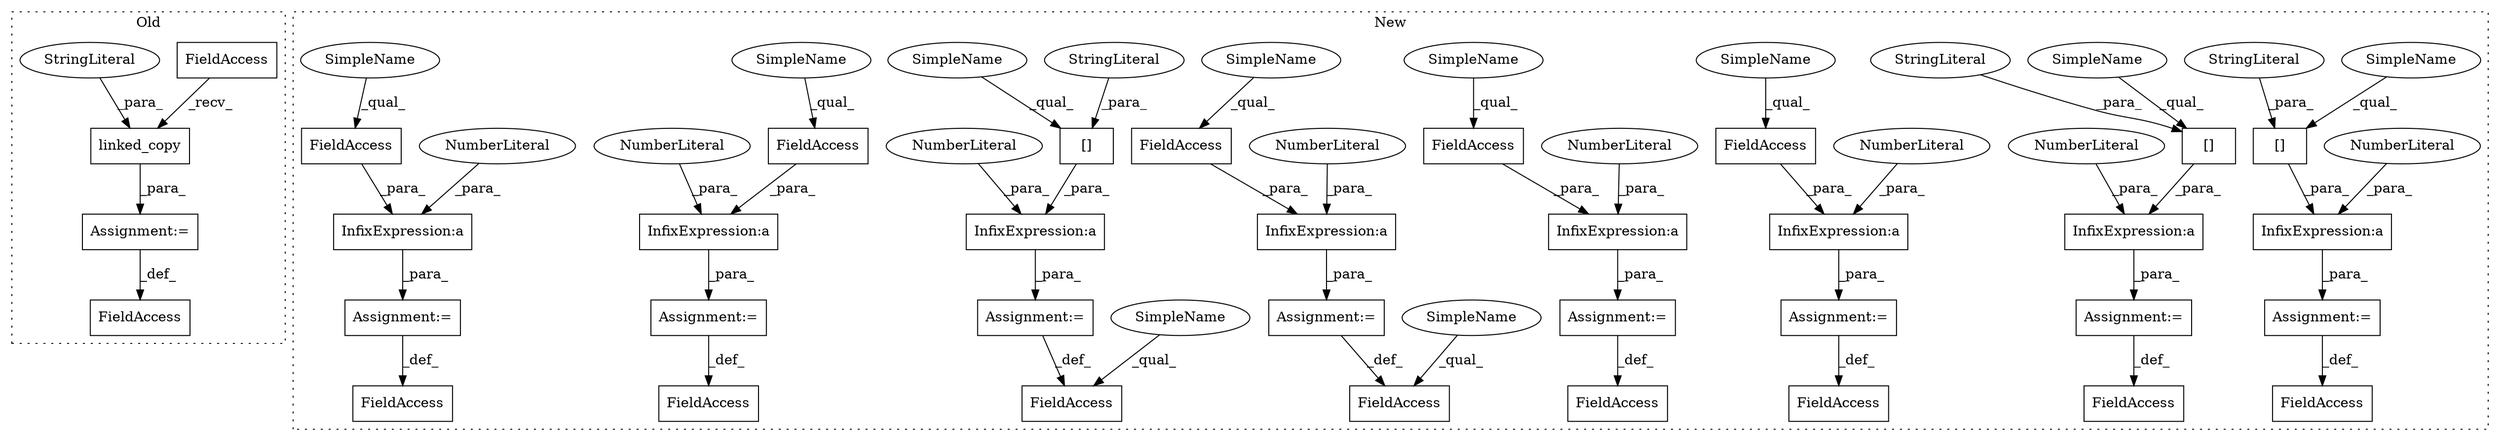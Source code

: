 digraph G {
subgraph cluster0 {
1 [label="linked_copy" a="32" s="1678,1698" l="12,1" shape="box"];
14 [label="FieldAccess" a="22" s="1659" l="18" shape="box"];
23 [label="FieldAccess" a="22" s="1648" l="10" shape="box"];
37 [label="Assignment:=" a="7" s="1658" l="1" shape="box"];
44 [label="StringLiteral" a="45" s="1690" l="8" shape="ellipse"];
label = "Old";
style="dotted";
}
subgraph cluster1 {
2 [label="[]" a="2" s="2854,2865" l="6,1" shape="box"];
3 [label="InfixExpression:a" a="27" s="2851" l="3" shape="box"];
4 [label="NumberLiteral" a="34" s="2847" l="4" shape="ellipse"];
5 [label="FieldAccess" a="22" s="2514" l="8" shape="box"];
6 [label="InfixExpression:a" a="27" s="2511" l="3" shape="box"];
7 [label="[]" a="2" s="2901,2912" l="6,1" shape="box"];
8 [label="InfixExpression:a" a="27" s="2898" l="3" shape="box"];
9 [label="NumberLiteral" a="34" s="2895" l="3" shape="ellipse"];
10 [label="NumberLiteral" a="34" s="2505" l="6" shape="ellipse"];
11 [label="[]" a="2" s="2468,2479" l="6,1" shape="box"];
12 [label="InfixExpression:a" a="27" s="2465" l="3" shape="box"];
13 [label="NumberLiteral" a="34" s="2461" l="4" shape="ellipse"];
15 [label="FieldAccess" a="22" s="2442" l="17" shape="box"];
16 [label="FieldAccess" a="22" s="2487" l="16" shape="box"];
17 [label="FieldAccess" a="22" s="2828" l="17" shape="box"];
18 [label="FieldAccess" a="22" s="2873" l="20" shape="box"];
19 [label="FieldAccess" a="22" s="2813" l="8" shape="box"];
20 [label="InfixExpression:a" a="27" s="2810" l="3" shape="box"];
21 [label="NumberLiteral" a="34" s="2807" l="3" shape="ellipse"];
22 [label="FieldAccess" a="22" s="2785" l="20" shape="box"];
24 [label="FieldAccess" a="22" s="2091" l="8" shape="box"];
25 [label="InfixExpression:a" a="27" s="2088" l="3" shape="box"];
26 [label="NumberLiteral" a="34" s="2084" l="4" shape="ellipse"];
27 [label="FieldAccess" a="22" s="2062" l="20" shape="box"];
28 [label="FieldAccess" a="22" s="2164" l="13" shape="box"];
29 [label="InfixExpression:a" a="27" s="2161" l="3" shape="box"];
30 [label="NumberLiteral" a="34" s="2157" l="4" shape="ellipse"];
31 [label="FieldAccess" a="22" s="2136" l="19" shape="box"];
32 [label="FieldAccess" a="22" s="2047" l="8" shape="box"];
33 [label="InfixExpression:a" a="27" s="2044" l="3" shape="box"];
34 [label="NumberLiteral" a="34" s="2041" l="3" shape="ellipse"];
35 [label="FieldAccess" a="22" s="2017" l="22" shape="box"];
36 [label="Assignment:=" a="7" s="2459" l="1" shape="box"];
38 [label="Assignment:=" a="7" s="2845" l="1" shape="box"];
39 [label="Assignment:=" a="7" s="2039" l="1" shape="box"];
40 [label="Assignment:=" a="7" s="2893" l="1" shape="box"];
41 [label="Assignment:=" a="7" s="2155" l="1" shape="box"];
42 [label="Assignment:=" a="7" s="2805" l="1" shape="box"];
43 [label="StringLiteral" a="45" s="2474" l="5" shape="ellipse"];
45 [label="Assignment:=" a="7" s="2503" l="1" shape="box"];
46 [label="Assignment:=" a="7" s="2082" l="1" shape="box"];
47 [label="StringLiteral" a="45" s="2907" l="5" shape="ellipse"];
48 [label="StringLiteral" a="45" s="2860" l="5" shape="ellipse"];
49 [label="SimpleName" a="42" s="2047" l="5" shape="ellipse"];
50 [label="SimpleName" a="42" s="2514" l="5" shape="ellipse"];
51 [label="SimpleName" a="42" s="2813" l="5" shape="ellipse"];
52 [label="SimpleName" a="42" s="2468" l="5" shape="ellipse"];
53 [label="SimpleName" a="42" s="2854" l="5" shape="ellipse"];
54 [label="SimpleName" a="42" s="2901" l="5" shape="ellipse"];
55 [label="SimpleName" a="42" s="2091" l="5" shape="ellipse"];
56 [label="SimpleName" a="42" s="2164" l="5" shape="ellipse"];
57 [label="SimpleName" a="42" s="2487" l="7" shape="ellipse"];
58 [label="SimpleName" a="42" s="2442" l="7" shape="ellipse"];
label = "New";
style="dotted";
}
1 -> 37 [label="_para_"];
2 -> 3 [label="_para_"];
3 -> 38 [label="_para_"];
4 -> 3 [label="_para_"];
5 -> 6 [label="_para_"];
6 -> 45 [label="_para_"];
7 -> 8 [label="_para_"];
8 -> 40 [label="_para_"];
9 -> 8 [label="_para_"];
10 -> 6 [label="_para_"];
11 -> 12 [label="_para_"];
12 -> 36 [label="_para_"];
13 -> 12 [label="_para_"];
14 -> 1 [label="_recv_"];
19 -> 20 [label="_para_"];
20 -> 42 [label="_para_"];
21 -> 20 [label="_para_"];
24 -> 25 [label="_para_"];
25 -> 46 [label="_para_"];
26 -> 25 [label="_para_"];
28 -> 29 [label="_para_"];
29 -> 41 [label="_para_"];
30 -> 29 [label="_para_"];
32 -> 33 [label="_para_"];
33 -> 39 [label="_para_"];
34 -> 33 [label="_para_"];
36 -> 15 [label="_def_"];
37 -> 23 [label="_def_"];
38 -> 17 [label="_def_"];
39 -> 35 [label="_def_"];
40 -> 18 [label="_def_"];
41 -> 31 [label="_def_"];
42 -> 22 [label="_def_"];
43 -> 11 [label="_para_"];
44 -> 1 [label="_para_"];
45 -> 16 [label="_def_"];
46 -> 27 [label="_def_"];
47 -> 7 [label="_para_"];
48 -> 2 [label="_para_"];
49 -> 32 [label="_qual_"];
50 -> 5 [label="_qual_"];
51 -> 19 [label="_qual_"];
52 -> 11 [label="_qual_"];
53 -> 2 [label="_qual_"];
54 -> 7 [label="_qual_"];
55 -> 24 [label="_qual_"];
56 -> 28 [label="_qual_"];
57 -> 16 [label="_qual_"];
58 -> 15 [label="_qual_"];
}
